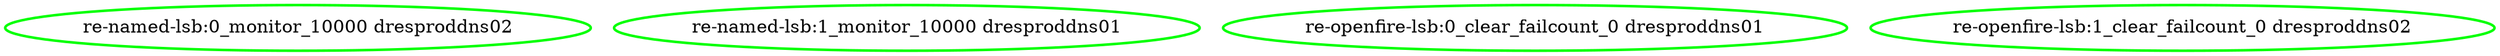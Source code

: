 digraph "g" {
"re-named-lsb:0_monitor_10000 dresproddns02" [ style=bold color="green" fontcolor="black"]
"re-named-lsb:1_monitor_10000 dresproddns01" [ style=bold color="green" fontcolor="black"]
"re-openfire-lsb:0_clear_failcount_0 dresproddns01" [ style=bold color="green" fontcolor="black"]
"re-openfire-lsb:1_clear_failcount_0 dresproddns02" [ style=bold color="green" fontcolor="black"]
}
